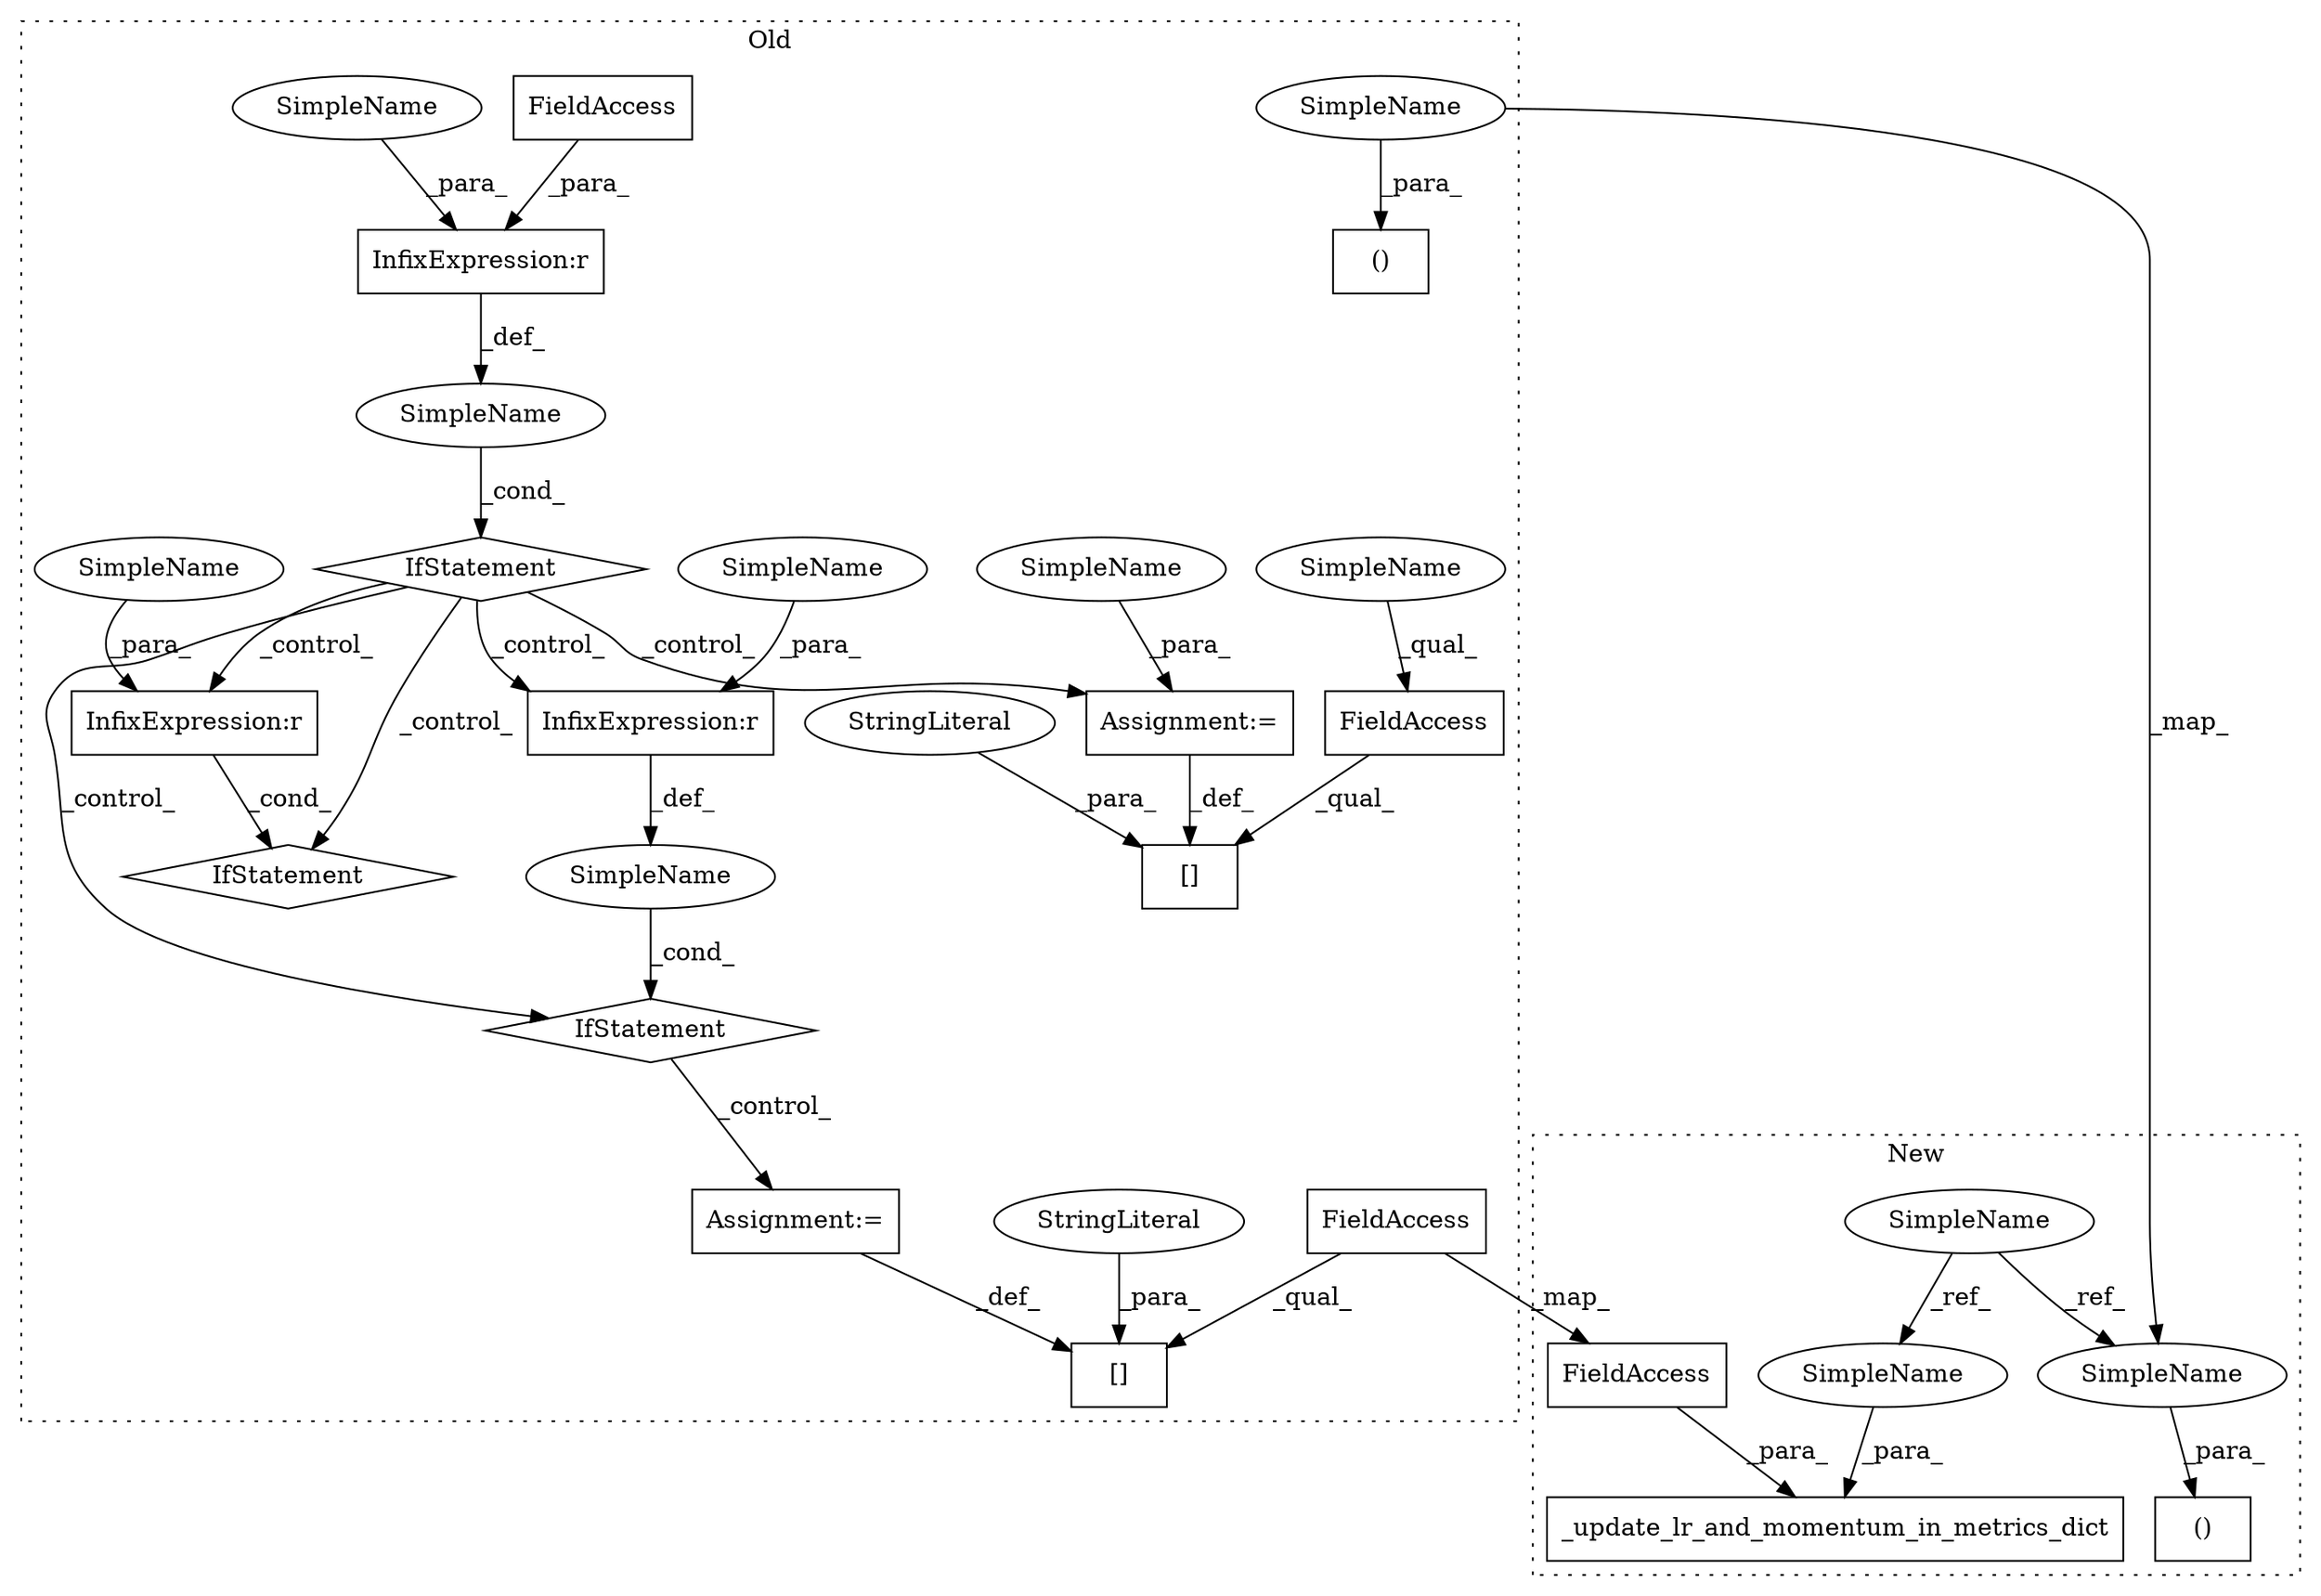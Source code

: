digraph G {
subgraph cluster0 {
1 [label="()" a="106" s="2206" l="23" shape="box"];
4 [label="Assignment:=" a="7" s="2407" l="1" shape="box"];
6 [label="InfixExpression:r" a="27" s="2311" l="4" shape="box"];
7 [label="[]" a="2" s="2381,2406" l="21,1" shape="box"];
8 [label="StringLiteral" a="45" s="2402" l="4" shape="ellipse"];
9 [label="InfixExpression:r" a="27" s="2430" l="4" shape="box"];
10 [label="InfixExpression:r" a="27" s="2341" l="4" shape="box"];
11 [label="FieldAccess" a="22" s="2381" l="20" shape="box"];
12 [label="FieldAccess" a="22" s="2293" l="18" shape="box"];
13 [label="FieldAccess" a="22" s="2450" l="20" shape="box"];
15 [label="[]" a="2" s="2450,2481" l="21,1" shape="box"];
16 [label="IfStatement" a="25" s="2289,2319" l="4,2" shape="diamond"];
17 [label="IfStatement" a="25" s="2418,2438" l="4,2" shape="diamond"];
18 [label="SimpleName" a="42" s="" l="" shape="ellipse"];
19 [label="IfStatement" a="25" s="2329,2349" l="4,2" shape="diamond"];
20 [label="SimpleName" a="42" s="" l="" shape="ellipse"];
21 [label="Assignment:=" a="7" s="2482" l="1" shape="box"];
22 [label="StringLiteral" a="45" s="2471" l="10" shape="ellipse"];
23 [label="SimpleName" a="42" s="2381" l="6" shape="ellipse"];
26 [label="SimpleName" a="42" s="2206" l="2" shape="ellipse"];
27 [label="SimpleName" a="42" s="2408" l="2" shape="ellipse"];
28 [label="SimpleName" a="42" s="2434" l="4" shape="ellipse"];
29 [label="SimpleName" a="42" s="2345" l="4" shape="ellipse"];
30 [label="SimpleName" a="42" s="2315" l="4" shape="ellipse"];
label = "Old";
style="dotted";
}
subgraph cluster1 {
2 [label="_update_lr_and_momentum_in_metrics_dict" a="32" s="3197,3279" l="40,1" shape="box"];
3 [label="SimpleName" a="42" s="2939" l="7" shape="ellipse"];
5 [label="()" a="106" s="3099" l="33" shape="box"];
14 [label="FieldAccess" a="22" s="3237" l="20" shape="box"];
24 [label="SimpleName" a="42" s="3258" l="7" shape="ellipse"];
25 [label="SimpleName" a="42" s="3099" l="7" shape="ellipse"];
label = "New";
style="dotted";
}
3 -> 25 [label="_ref_"];
3 -> 24 [label="_ref_"];
4 -> 7 [label="_def_"];
6 -> 18 [label="_def_"];
8 -> 7 [label="_para_"];
9 -> 20 [label="_def_"];
10 -> 19 [label="_cond_"];
11 -> 7 [label="_qual_"];
12 -> 6 [label="_para_"];
13 -> 15 [label="_qual_"];
13 -> 14 [label="_map_"];
14 -> 2 [label="_para_"];
16 -> 19 [label="_control_"];
16 -> 4 [label="_control_"];
16 -> 17 [label="_control_"];
16 -> 9 [label="_control_"];
16 -> 10 [label="_control_"];
17 -> 21 [label="_control_"];
18 -> 16 [label="_cond_"];
20 -> 17 [label="_cond_"];
21 -> 15 [label="_def_"];
22 -> 15 [label="_para_"];
23 -> 11 [label="_qual_"];
24 -> 2 [label="_para_"];
25 -> 5 [label="_para_"];
26 -> 25 [label="_map_"];
26 -> 1 [label="_para_"];
27 -> 4 [label="_para_"];
28 -> 9 [label="_para_"];
29 -> 10 [label="_para_"];
30 -> 6 [label="_para_"];
}